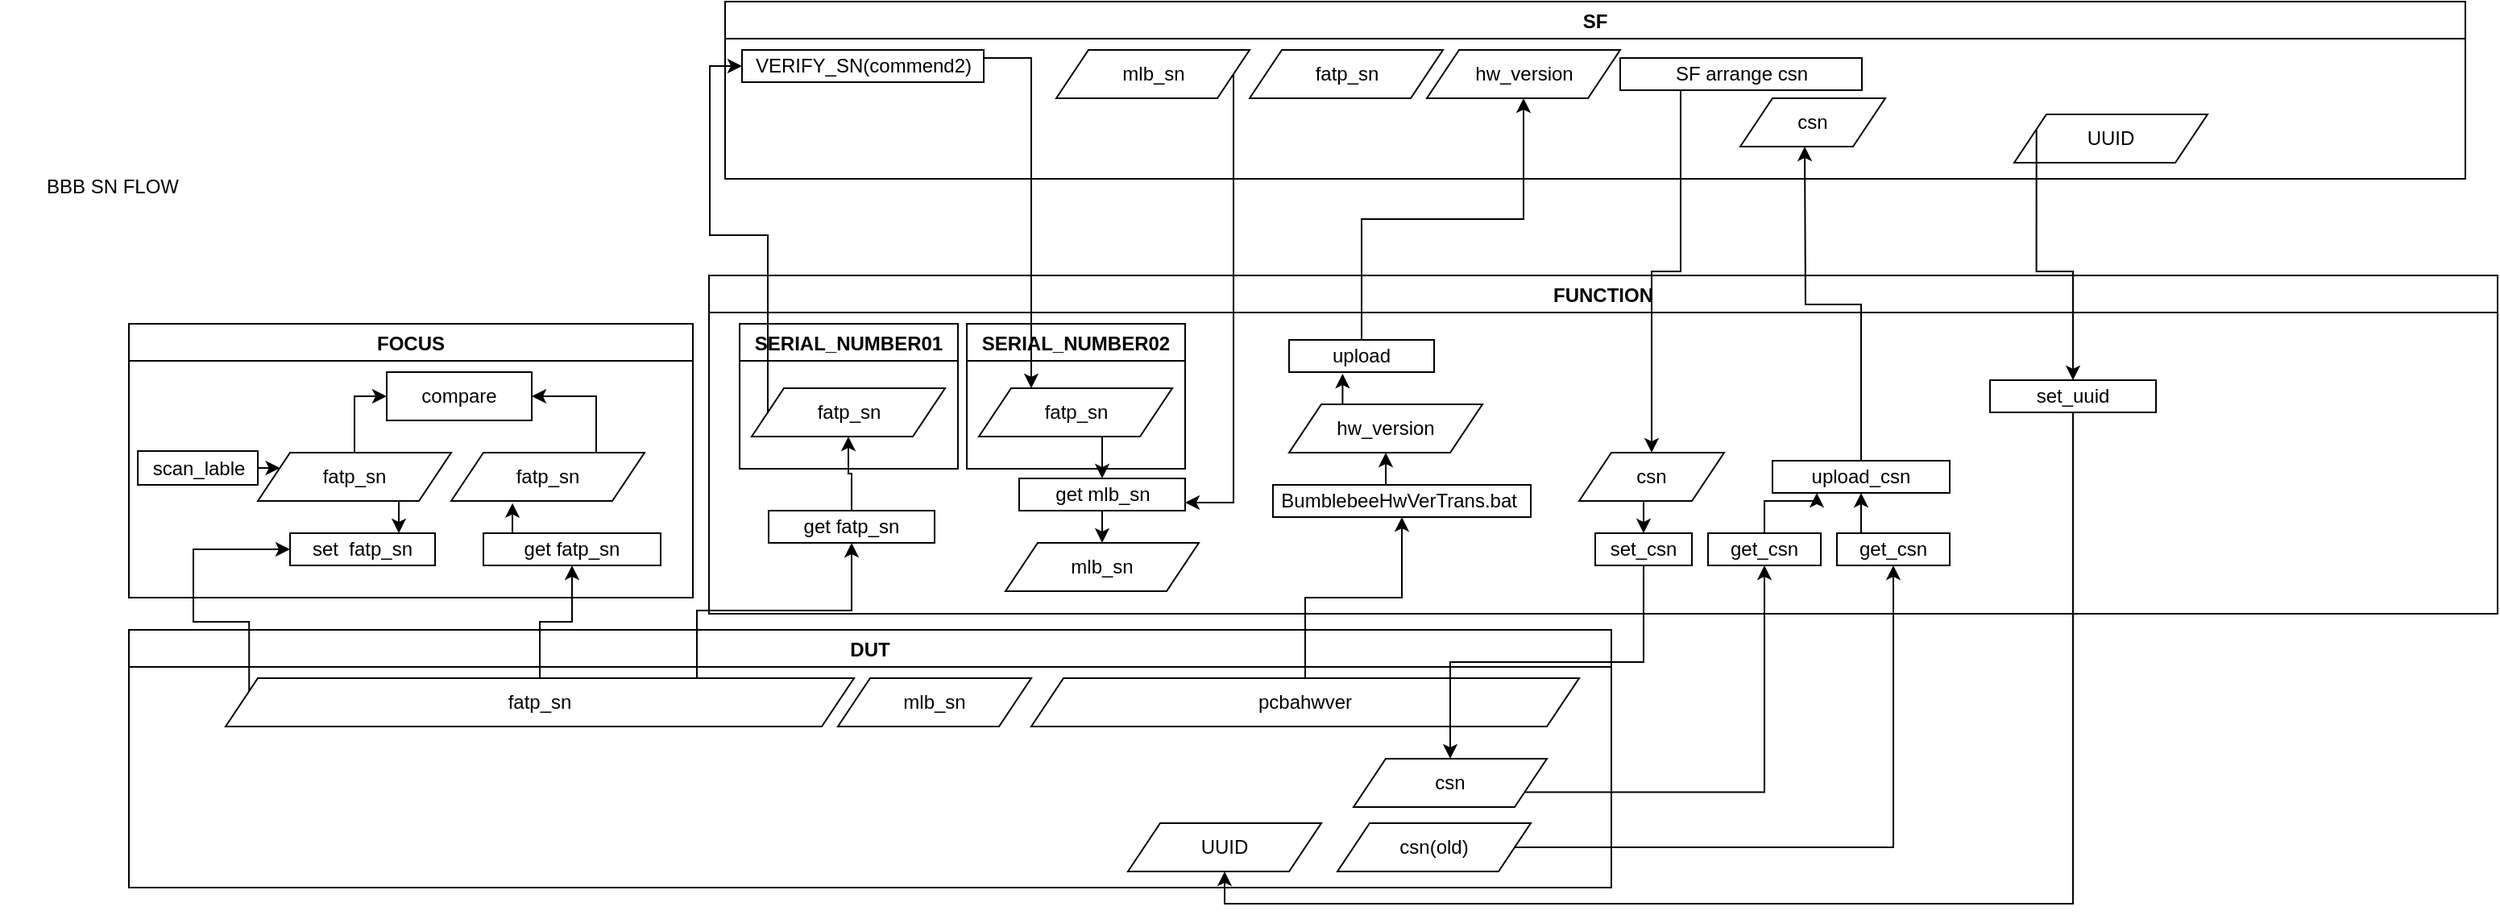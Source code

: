 <mxfile version="18.0.7" type="github">
  <diagram id="jAwa5ShCbrNglqhKO4Xl" name="Page-1">
    <mxGraphModel dx="782" dy="1502" grid="1" gridSize="10" guides="1" tooltips="1" connect="1" arrows="1" fold="1" page="1" pageScale="1" pageWidth="850" pageHeight="1100" math="0" shadow="0">
      <root>
        <mxCell id="0" />
        <mxCell id="1" parent="0" />
        <mxCell id="O35I1C1dOPDdeoK6O7DH-2" value="FOCUS" style="swimlane;startSize=23;" parent="1" vertex="1">
          <mxGeometry x="120" y="-330" width="350" height="170" as="geometry" />
        </mxCell>
        <mxCell id="O35I1C1dOPDdeoK6O7DH-11" value="set&amp;nbsp; fatp_sn" style="rounded=0;whiteSpace=wrap;html=1;" parent="O35I1C1dOPDdeoK6O7DH-2" vertex="1">
          <mxGeometry x="100" y="130" width="90" height="20" as="geometry" />
        </mxCell>
        <mxCell id="O35I1C1dOPDdeoK6O7DH-38" style="edgeStyle=orthogonalEdgeStyle;rounded=0;orthogonalLoop=1;jettySize=auto;html=1;exitX=0.25;exitY=0;exitDx=0;exitDy=0;entryX=0.317;entryY=1.044;entryDx=0;entryDy=0;entryPerimeter=0;" parent="O35I1C1dOPDdeoK6O7DH-2" source="O35I1C1dOPDdeoK6O7DH-24" target="O35I1C1dOPDdeoK6O7DH-37" edge="1">
          <mxGeometry relative="1" as="geometry" />
        </mxCell>
        <mxCell id="O35I1C1dOPDdeoK6O7DH-24" value="get fatp_sn" style="rounded=0;whiteSpace=wrap;html=1;" parent="O35I1C1dOPDdeoK6O7DH-2" vertex="1">
          <mxGeometry x="220" y="130" width="110" height="20" as="geometry" />
        </mxCell>
        <mxCell id="O35I1C1dOPDdeoK6O7DH-35" style="edgeStyle=orthogonalEdgeStyle;rounded=0;orthogonalLoop=1;jettySize=auto;html=1;exitX=0.5;exitY=1;exitDx=0;exitDy=0;entryX=0.75;entryY=0;entryDx=0;entryDy=0;" parent="O35I1C1dOPDdeoK6O7DH-2" source="O35I1C1dOPDdeoK6O7DH-33" target="O35I1C1dOPDdeoK6O7DH-11" edge="1">
          <mxGeometry relative="1" as="geometry" />
        </mxCell>
        <mxCell id="O35I1C1dOPDdeoK6O7DH-40" style="edgeStyle=orthogonalEdgeStyle;rounded=0;orthogonalLoop=1;jettySize=auto;html=1;exitX=0.5;exitY=0;exitDx=0;exitDy=0;entryX=0;entryY=0.5;entryDx=0;entryDy=0;" parent="O35I1C1dOPDdeoK6O7DH-2" source="O35I1C1dOPDdeoK6O7DH-33" target="O35I1C1dOPDdeoK6O7DH-39" edge="1">
          <mxGeometry relative="1" as="geometry" />
        </mxCell>
        <mxCell id="O35I1C1dOPDdeoK6O7DH-33" value="fatp_sn" style="shape=parallelogram;perimeter=parallelogramPerimeter;whiteSpace=wrap;html=1;fixedSize=1;" parent="O35I1C1dOPDdeoK6O7DH-2" vertex="1">
          <mxGeometry x="80" y="80" width="120" height="30" as="geometry" />
        </mxCell>
        <mxCell id="O35I1C1dOPDdeoK6O7DH-43" style="edgeStyle=orthogonalEdgeStyle;rounded=0;orthogonalLoop=1;jettySize=auto;html=1;exitX=0.75;exitY=0;exitDx=0;exitDy=0;entryX=1;entryY=0.5;entryDx=0;entryDy=0;" parent="O35I1C1dOPDdeoK6O7DH-2" source="O35I1C1dOPDdeoK6O7DH-37" target="O35I1C1dOPDdeoK6O7DH-39" edge="1">
          <mxGeometry relative="1" as="geometry" />
        </mxCell>
        <mxCell id="O35I1C1dOPDdeoK6O7DH-37" value="fatp_sn" style="shape=parallelogram;perimeter=parallelogramPerimeter;whiteSpace=wrap;html=1;fixedSize=1;" parent="O35I1C1dOPDdeoK6O7DH-2" vertex="1">
          <mxGeometry x="200" y="80" width="120" height="30" as="geometry" />
        </mxCell>
        <mxCell id="O35I1C1dOPDdeoK6O7DH-39" value="compare" style="rounded=0;whiteSpace=wrap;html=1;" parent="O35I1C1dOPDdeoK6O7DH-2" vertex="1">
          <mxGeometry x="160" y="30" width="90" height="30" as="geometry" />
        </mxCell>
        <mxCell id="O35I1C1dOPDdeoK6O7DH-4" value="BBB SN FLOW" style="text;html=1;strokeColor=none;fillColor=none;align=center;verticalAlign=middle;whiteSpace=wrap;rounded=0;" parent="1" vertex="1">
          <mxGeometry x="40" y="-430" width="140" height="30" as="geometry" />
        </mxCell>
        <mxCell id="O35I1C1dOPDdeoK6O7DH-12" value="SF" style="swimlane;" parent="1" vertex="1">
          <mxGeometry x="490" y="-530" width="1080" height="110" as="geometry" />
        </mxCell>
        <mxCell id="O35I1C1dOPDdeoK6O7DH-78" value="mlb_sn" style="shape=parallelogram;perimeter=parallelogramPerimeter;whiteSpace=wrap;html=1;fixedSize=1;" parent="O35I1C1dOPDdeoK6O7DH-12" vertex="1">
          <mxGeometry x="205.5" y="30" width="120" height="30" as="geometry" />
        </mxCell>
        <mxCell id="O35I1C1dOPDdeoK6O7DH-71" value="VERIFY_SN(commend2)" style="rounded=0;whiteSpace=wrap;html=1;" parent="O35I1C1dOPDdeoK6O7DH-12" vertex="1">
          <mxGeometry x="10.5" y="30" width="150" height="20" as="geometry" />
        </mxCell>
        <mxCell id="O35I1C1dOPDdeoK6O7DH-84" value="fatp_sn" style="shape=parallelogram;perimeter=parallelogramPerimeter;whiteSpace=wrap;html=1;fixedSize=1;" parent="O35I1C1dOPDdeoK6O7DH-12" vertex="1">
          <mxGeometry x="325.5" y="30" width="120" height="30" as="geometry" />
        </mxCell>
        <mxCell id="O35I1C1dOPDdeoK6O7DH-85" value="hw_version" style="shape=parallelogram;perimeter=parallelogramPerimeter;whiteSpace=wrap;html=1;fixedSize=1;" parent="O35I1C1dOPDdeoK6O7DH-12" vertex="1">
          <mxGeometry x="435.5" y="30" width="120" height="30" as="geometry" />
        </mxCell>
        <mxCell id="O35I1C1dOPDdeoK6O7DH-98" value="SF arrange csn" style="rounded=0;whiteSpace=wrap;html=1;" parent="O35I1C1dOPDdeoK6O7DH-12" vertex="1">
          <mxGeometry x="555.5" y="35" width="150" height="20" as="geometry" />
        </mxCell>
        <mxCell id="O35I1C1dOPDdeoK6O7DH-102" value="UUID" style="shape=parallelogram;perimeter=parallelogramPerimeter;whiteSpace=wrap;html=1;fixedSize=1;" parent="O35I1C1dOPDdeoK6O7DH-12" vertex="1">
          <mxGeometry x="800" y="70" width="120" height="30" as="geometry" />
        </mxCell>
        <mxCell id="O35I1C1dOPDdeoK6O7DH-125" value="csn" style="shape=parallelogram;perimeter=parallelogramPerimeter;whiteSpace=wrap;html=1;fixedSize=1;" parent="O35I1C1dOPDdeoK6O7DH-12" vertex="1">
          <mxGeometry x="630" y="60" width="90" height="30" as="geometry" />
        </mxCell>
        <mxCell id="O35I1C1dOPDdeoK6O7DH-19" value="DUT" style="swimlane;" parent="1" vertex="1">
          <mxGeometry x="120" y="-140" width="920" height="160" as="geometry" />
        </mxCell>
        <mxCell id="O35I1C1dOPDdeoK6O7DH-22" value="fatp_sn" style="shape=parallelogram;perimeter=parallelogramPerimeter;whiteSpace=wrap;html=1;fixedSize=1;" parent="O35I1C1dOPDdeoK6O7DH-19" vertex="1">
          <mxGeometry x="60" y="30" width="390" height="30" as="geometry" />
        </mxCell>
        <mxCell id="O35I1C1dOPDdeoK6O7DH-86" value="mlb_sn" style="shape=parallelogram;perimeter=parallelogramPerimeter;whiteSpace=wrap;html=1;fixedSize=1;" parent="O35I1C1dOPDdeoK6O7DH-19" vertex="1">
          <mxGeometry x="440" y="30" width="120" height="30" as="geometry" />
        </mxCell>
        <mxCell id="O35I1C1dOPDdeoK6O7DH-87" value="pcbahwver" style="shape=parallelogram;perimeter=parallelogramPerimeter;whiteSpace=wrap;html=1;fixedSize=1;" parent="O35I1C1dOPDdeoK6O7DH-19" vertex="1">
          <mxGeometry x="560" y="30" width="340" height="30" as="geometry" />
        </mxCell>
        <mxCell id="O35I1C1dOPDdeoK6O7DH-95" value="csn" style="shape=parallelogram;perimeter=parallelogramPerimeter;whiteSpace=wrap;html=1;fixedSize=1;" parent="O35I1C1dOPDdeoK6O7DH-19" vertex="1">
          <mxGeometry x="760" y="80" width="120" height="30" as="geometry" />
        </mxCell>
        <mxCell id="O35I1C1dOPDdeoK6O7DH-106" value="csn(old)" style="shape=parallelogram;perimeter=parallelogramPerimeter;whiteSpace=wrap;html=1;fixedSize=1;" parent="O35I1C1dOPDdeoK6O7DH-19" vertex="1">
          <mxGeometry x="750" y="120" width="120" height="30" as="geometry" />
        </mxCell>
        <mxCell id="O35I1C1dOPDdeoK6O7DH-108" value="UUID" style="shape=parallelogram;perimeter=parallelogramPerimeter;whiteSpace=wrap;html=1;fixedSize=1;" parent="O35I1C1dOPDdeoK6O7DH-19" vertex="1">
          <mxGeometry x="620" y="120" width="120" height="30" as="geometry" />
        </mxCell>
        <mxCell id="O35I1C1dOPDdeoK6O7DH-46" style="edgeStyle=orthogonalEdgeStyle;rounded=0;orthogonalLoop=1;jettySize=auto;html=1;exitX=1;exitY=0.5;exitDx=0;exitDy=0;entryX=0;entryY=0.25;entryDx=0;entryDy=0;" parent="1" source="O35I1C1dOPDdeoK6O7DH-25" target="O35I1C1dOPDdeoK6O7DH-33" edge="1">
          <mxGeometry relative="1" as="geometry" />
        </mxCell>
        <mxCell id="O35I1C1dOPDdeoK6O7DH-25" value="scan_lable" style="rounded=0;whiteSpace=wrap;html=1;" parent="1" vertex="1">
          <mxGeometry x="125.5" y="-251" width="74.5" height="21" as="geometry" />
        </mxCell>
        <mxCell id="O35I1C1dOPDdeoK6O7DH-45" style="edgeStyle=orthogonalEdgeStyle;rounded=0;orthogonalLoop=1;jettySize=auto;html=1;exitX=0.5;exitY=1;exitDx=0;exitDy=0;" parent="1" edge="1">
          <mxGeometry relative="1" as="geometry">
            <mxPoint x="153" y="-222" as="sourcePoint" />
            <mxPoint x="153" y="-222" as="targetPoint" />
          </mxGeometry>
        </mxCell>
        <mxCell id="O35I1C1dOPDdeoK6O7DH-47" value="FUNCTION" style="swimlane;startSize=23;" parent="1" vertex="1">
          <mxGeometry x="480" y="-360" width="1110" height="210" as="geometry" />
        </mxCell>
        <mxCell id="O35I1C1dOPDdeoK6O7DH-61" style="edgeStyle=orthogonalEdgeStyle;rounded=0;orthogonalLoop=1;jettySize=auto;html=1;exitX=0.5;exitY=0;exitDx=0;exitDy=0;" parent="O35I1C1dOPDdeoK6O7DH-47" source="O35I1C1dOPDdeoK6O7DH-48" target="O35I1C1dOPDdeoK6O7DH-53" edge="1">
          <mxGeometry relative="1" as="geometry" />
        </mxCell>
        <mxCell id="O35I1C1dOPDdeoK6O7DH-48" value="get fatp_sn" style="rounded=0;whiteSpace=wrap;html=1;" parent="O35I1C1dOPDdeoK6O7DH-47" vertex="1">
          <mxGeometry x="37" y="146" width="103" height="20" as="geometry" />
        </mxCell>
        <mxCell id="O35I1C1dOPDdeoK6O7DH-72" value="SERIAL_NUMBER01" style="swimlane;" parent="O35I1C1dOPDdeoK6O7DH-47" vertex="1">
          <mxGeometry x="19" y="30" width="135.5" height="90" as="geometry" />
        </mxCell>
        <mxCell id="O35I1C1dOPDdeoK6O7DH-53" value="fatp_sn" style="shape=parallelogram;perimeter=parallelogramPerimeter;whiteSpace=wrap;html=1;fixedSize=1;" parent="O35I1C1dOPDdeoK6O7DH-72" vertex="1">
          <mxGeometry x="7.5" y="40" width="120" height="30" as="geometry" />
        </mxCell>
        <mxCell id="O35I1C1dOPDdeoK6O7DH-75" value="SERIAL_NUMBER02" style="swimlane;" parent="O35I1C1dOPDdeoK6O7DH-47" vertex="1">
          <mxGeometry x="160" y="30" width="135.5" height="90" as="geometry" />
        </mxCell>
        <mxCell id="O35I1C1dOPDdeoK6O7DH-76" value="fatp_sn" style="shape=parallelogram;perimeter=parallelogramPerimeter;whiteSpace=wrap;html=1;fixedSize=1;" parent="O35I1C1dOPDdeoK6O7DH-75" vertex="1">
          <mxGeometry x="7.5" y="40" width="120" height="30" as="geometry" />
        </mxCell>
        <mxCell id="O35I1C1dOPDdeoK6O7DH-83" style="edgeStyle=orthogonalEdgeStyle;rounded=0;orthogonalLoop=1;jettySize=auto;html=1;exitX=0.5;exitY=1;exitDx=0;exitDy=0;entryX=0.5;entryY=0;entryDx=0;entryDy=0;" parent="O35I1C1dOPDdeoK6O7DH-47" source="O35I1C1dOPDdeoK6O7DH-79" target="O35I1C1dOPDdeoK6O7DH-82" edge="1">
          <mxGeometry relative="1" as="geometry" />
        </mxCell>
        <mxCell id="O35I1C1dOPDdeoK6O7DH-79" value="get mlb_sn" style="rounded=0;whiteSpace=wrap;html=1;" parent="O35I1C1dOPDdeoK6O7DH-47" vertex="1">
          <mxGeometry x="192.5" y="126" width="103" height="20" as="geometry" />
        </mxCell>
        <mxCell id="O35I1C1dOPDdeoK6O7DH-80" style="edgeStyle=orthogonalEdgeStyle;rounded=0;orthogonalLoop=1;jettySize=auto;html=1;exitX=0.5;exitY=1;exitDx=0;exitDy=0;entryX=0.5;entryY=0;entryDx=0;entryDy=0;" parent="O35I1C1dOPDdeoK6O7DH-47" source="O35I1C1dOPDdeoK6O7DH-76" target="O35I1C1dOPDdeoK6O7DH-79" edge="1">
          <mxGeometry relative="1" as="geometry" />
        </mxCell>
        <mxCell id="O35I1C1dOPDdeoK6O7DH-82" value="mlb_sn" style="shape=parallelogram;perimeter=parallelogramPerimeter;whiteSpace=wrap;html=1;fixedSize=1;" parent="O35I1C1dOPDdeoK6O7DH-47" vertex="1">
          <mxGeometry x="184" y="166" width="120" height="30" as="geometry" />
        </mxCell>
        <mxCell id="O35I1C1dOPDdeoK6O7DH-91" style="edgeStyle=orthogonalEdgeStyle;rounded=0;orthogonalLoop=1;jettySize=auto;html=1;exitX=0.5;exitY=0;exitDx=0;exitDy=0;entryX=0.5;entryY=1;entryDx=0;entryDy=0;" parent="O35I1C1dOPDdeoK6O7DH-47" source="O35I1C1dOPDdeoK6O7DH-88" target="O35I1C1dOPDdeoK6O7DH-90" edge="1">
          <mxGeometry relative="1" as="geometry" />
        </mxCell>
        <mxCell id="O35I1C1dOPDdeoK6O7DH-88" value="BumblebeeHwVerTrans.bat&amp;nbsp;" style="rounded=0;whiteSpace=wrap;html=1;" parent="O35I1C1dOPDdeoK6O7DH-47" vertex="1">
          <mxGeometry x="350" y="130" width="160" height="20" as="geometry" />
        </mxCell>
        <mxCell id="O35I1C1dOPDdeoK6O7DH-94" style="edgeStyle=orthogonalEdgeStyle;rounded=0;orthogonalLoop=1;jettySize=auto;html=1;exitX=0.5;exitY=0;exitDx=0;exitDy=0;entryX=0.369;entryY=1.05;entryDx=0;entryDy=0;entryPerimeter=0;" parent="O35I1C1dOPDdeoK6O7DH-47" source="O35I1C1dOPDdeoK6O7DH-90" target="O35I1C1dOPDdeoK6O7DH-93" edge="1">
          <mxGeometry relative="1" as="geometry" />
        </mxCell>
        <mxCell id="O35I1C1dOPDdeoK6O7DH-90" value="hw_version" style="shape=parallelogram;perimeter=parallelogramPerimeter;whiteSpace=wrap;html=1;fixedSize=1;" parent="O35I1C1dOPDdeoK6O7DH-47" vertex="1">
          <mxGeometry x="360" y="80" width="120" height="30" as="geometry" />
        </mxCell>
        <mxCell id="O35I1C1dOPDdeoK6O7DH-93" value="upload" style="rounded=0;whiteSpace=wrap;html=1;" parent="O35I1C1dOPDdeoK6O7DH-47" vertex="1">
          <mxGeometry x="360" y="40" width="90" height="20" as="geometry" />
        </mxCell>
        <mxCell id="O35I1C1dOPDdeoK6O7DH-104" style="edgeStyle=orthogonalEdgeStyle;rounded=0;orthogonalLoop=1;jettySize=auto;html=1;exitX=0.5;exitY=1;exitDx=0;exitDy=0;entryX=0.5;entryY=0;entryDx=0;entryDy=0;" parent="O35I1C1dOPDdeoK6O7DH-47" target="O35I1C1dOPDdeoK6O7DH-103" edge="1">
          <mxGeometry relative="1" as="geometry">
            <mxPoint x="601.5" y="140" as="sourcePoint" />
          </mxGeometry>
        </mxCell>
        <mxCell id="O35I1C1dOPDdeoK6O7DH-103" value="set_csn" style="rounded=0;whiteSpace=wrap;html=1;" parent="O35I1C1dOPDdeoK6O7DH-47" vertex="1">
          <mxGeometry x="550" y="160" width="60" height="20" as="geometry" />
        </mxCell>
        <mxCell id="O35I1C1dOPDdeoK6O7DH-107" value="set_uuid" style="rounded=0;whiteSpace=wrap;html=1;" parent="O35I1C1dOPDdeoK6O7DH-47" vertex="1">
          <mxGeometry x="795" y="65" width="103" height="20" as="geometry" />
        </mxCell>
        <mxCell id="O35I1C1dOPDdeoK6O7DH-122" style="edgeStyle=orthogonalEdgeStyle;rounded=0;orthogonalLoop=1;jettySize=auto;html=1;exitX=0.5;exitY=0;exitDx=0;exitDy=0;entryX=0.25;entryY=1;entryDx=0;entryDy=0;" parent="O35I1C1dOPDdeoK6O7DH-47" source="O35I1C1dOPDdeoK6O7DH-112" target="O35I1C1dOPDdeoK6O7DH-121" edge="1">
          <mxGeometry relative="1" as="geometry" />
        </mxCell>
        <mxCell id="O35I1C1dOPDdeoK6O7DH-112" value="get_csn" style="rounded=0;whiteSpace=wrap;html=1;" parent="O35I1C1dOPDdeoK6O7DH-47" vertex="1">
          <mxGeometry x="620" y="160" width="70" height="20" as="geometry" />
        </mxCell>
        <mxCell id="O35I1C1dOPDdeoK6O7DH-115" value="csn" style="shape=parallelogram;perimeter=parallelogramPerimeter;whiteSpace=wrap;html=1;fixedSize=1;" parent="O35I1C1dOPDdeoK6O7DH-47" vertex="1">
          <mxGeometry x="540" y="110" width="90" height="30" as="geometry" />
        </mxCell>
        <mxCell id="O35I1C1dOPDdeoK6O7DH-123" style="edgeStyle=orthogonalEdgeStyle;rounded=0;orthogonalLoop=1;jettySize=auto;html=1;exitX=0.25;exitY=0;exitDx=0;exitDy=0;entryX=0.5;entryY=1;entryDx=0;entryDy=0;" parent="O35I1C1dOPDdeoK6O7DH-47" source="O35I1C1dOPDdeoK6O7DH-119" target="O35I1C1dOPDdeoK6O7DH-121" edge="1">
          <mxGeometry relative="1" as="geometry" />
        </mxCell>
        <mxCell id="O35I1C1dOPDdeoK6O7DH-119" value="get_csn" style="rounded=0;whiteSpace=wrap;html=1;" parent="O35I1C1dOPDdeoK6O7DH-47" vertex="1">
          <mxGeometry x="700" y="160" width="70" height="20" as="geometry" />
        </mxCell>
        <mxCell id="O35I1C1dOPDdeoK6O7DH-121" value="upload_csn" style="rounded=0;whiteSpace=wrap;html=1;" parent="O35I1C1dOPDdeoK6O7DH-47" vertex="1">
          <mxGeometry x="660" y="115" width="110" height="20" as="geometry" />
        </mxCell>
        <mxCell id="O35I1C1dOPDdeoK6O7DH-57" style="edgeStyle=orthogonalEdgeStyle;rounded=0;orthogonalLoop=1;jettySize=auto;html=1;exitX=0;exitY=0.25;exitDx=0;exitDy=0;entryX=0;entryY=0.5;entryDx=0;entryDy=0;" parent="1" source="O35I1C1dOPDdeoK6O7DH-22" target="O35I1C1dOPDdeoK6O7DH-11" edge="1">
          <mxGeometry relative="1" as="geometry" />
        </mxCell>
        <mxCell id="O35I1C1dOPDdeoK6O7DH-59" style="edgeStyle=orthogonalEdgeStyle;rounded=0;orthogonalLoop=1;jettySize=auto;html=1;exitX=0.5;exitY=0;exitDx=0;exitDy=0;entryX=0.5;entryY=1;entryDx=0;entryDy=0;" parent="1" source="O35I1C1dOPDdeoK6O7DH-22" target="O35I1C1dOPDdeoK6O7DH-24" edge="1">
          <mxGeometry relative="1" as="geometry" />
        </mxCell>
        <mxCell id="O35I1C1dOPDdeoK6O7DH-60" style="edgeStyle=orthogonalEdgeStyle;rounded=0;orthogonalLoop=1;jettySize=auto;html=1;exitX=0.75;exitY=0;exitDx=0;exitDy=0;" parent="1" source="O35I1C1dOPDdeoK6O7DH-22" target="O35I1C1dOPDdeoK6O7DH-48" edge="1">
          <mxGeometry relative="1" as="geometry" />
        </mxCell>
        <mxCell id="O35I1C1dOPDdeoK6O7DH-73" style="edgeStyle=orthogonalEdgeStyle;rounded=0;orthogonalLoop=1;jettySize=auto;html=1;exitX=0;exitY=0.5;exitDx=0;exitDy=0;entryX=0;entryY=0.5;entryDx=0;entryDy=0;" parent="1" source="O35I1C1dOPDdeoK6O7DH-53" target="O35I1C1dOPDdeoK6O7DH-71" edge="1">
          <mxGeometry relative="1" as="geometry" />
        </mxCell>
        <mxCell id="O35I1C1dOPDdeoK6O7DH-77" style="edgeStyle=orthogonalEdgeStyle;rounded=0;orthogonalLoop=1;jettySize=auto;html=1;exitX=1;exitY=0.25;exitDx=0;exitDy=0;" parent="1" source="O35I1C1dOPDdeoK6O7DH-71" target="O35I1C1dOPDdeoK6O7DH-76" edge="1">
          <mxGeometry relative="1" as="geometry">
            <Array as="points">
              <mxPoint x="680" y="-495" />
            </Array>
          </mxGeometry>
        </mxCell>
        <mxCell id="O35I1C1dOPDdeoK6O7DH-81" style="edgeStyle=orthogonalEdgeStyle;rounded=0;orthogonalLoop=1;jettySize=auto;html=1;exitX=1;exitY=0.5;exitDx=0;exitDy=0;entryX=1;entryY=0.75;entryDx=0;entryDy=0;" parent="1" source="O35I1C1dOPDdeoK6O7DH-78" target="O35I1C1dOPDdeoK6O7DH-79" edge="1">
          <mxGeometry relative="1" as="geometry" />
        </mxCell>
        <mxCell id="O35I1C1dOPDdeoK6O7DH-89" style="edgeStyle=orthogonalEdgeStyle;rounded=0;orthogonalLoop=1;jettySize=auto;html=1;exitX=0.5;exitY=0;exitDx=0;exitDy=0;entryX=0.5;entryY=1;entryDx=0;entryDy=0;" parent="1" source="O35I1C1dOPDdeoK6O7DH-87" target="O35I1C1dOPDdeoK6O7DH-88" edge="1">
          <mxGeometry relative="1" as="geometry" />
        </mxCell>
        <mxCell id="O35I1C1dOPDdeoK6O7DH-92" style="edgeStyle=orthogonalEdgeStyle;rounded=0;orthogonalLoop=1;jettySize=auto;html=1;exitX=0.5;exitY=0;exitDx=0;exitDy=0;entryX=0.5;entryY=1;entryDx=0;entryDy=0;" parent="1" source="O35I1C1dOPDdeoK6O7DH-93" target="O35I1C1dOPDdeoK6O7DH-85" edge="1">
          <mxGeometry relative="1" as="geometry" />
        </mxCell>
        <mxCell id="O35I1C1dOPDdeoK6O7DH-100" style="edgeStyle=orthogonalEdgeStyle;rounded=0;orthogonalLoop=1;jettySize=auto;html=1;exitX=0.25;exitY=1;exitDx=0;exitDy=0;" parent="1" source="O35I1C1dOPDdeoK6O7DH-98" target="O35I1C1dOPDdeoK6O7DH-115" edge="1">
          <mxGeometry relative="1" as="geometry">
            <mxPoint x="1080" y="-445" as="sourcePoint" />
            <mxPoint x="1030" y="-225" as="targetPoint" />
          </mxGeometry>
        </mxCell>
        <mxCell id="O35I1C1dOPDdeoK6O7DH-109" style="edgeStyle=orthogonalEdgeStyle;rounded=0;orthogonalLoop=1;jettySize=auto;html=1;exitX=0;exitY=0.25;exitDx=0;exitDy=0;entryX=0.5;entryY=0;entryDx=0;entryDy=0;" parent="1" source="O35I1C1dOPDdeoK6O7DH-102" target="O35I1C1dOPDdeoK6O7DH-107" edge="1">
          <mxGeometry relative="1" as="geometry" />
        </mxCell>
        <mxCell id="O35I1C1dOPDdeoK6O7DH-110" style="edgeStyle=orthogonalEdgeStyle;rounded=0;orthogonalLoop=1;jettySize=auto;html=1;exitX=0.5;exitY=1;exitDx=0;exitDy=0;entryX=0.5;entryY=1;entryDx=0;entryDy=0;" parent="1" source="O35I1C1dOPDdeoK6O7DH-107" target="O35I1C1dOPDdeoK6O7DH-108" edge="1">
          <mxGeometry relative="1" as="geometry" />
        </mxCell>
        <mxCell id="O35I1C1dOPDdeoK6O7DH-113" style="edgeStyle=orthogonalEdgeStyle;rounded=0;orthogonalLoop=1;jettySize=auto;html=1;exitX=1;exitY=0.75;exitDx=0;exitDy=0;" parent="1" source="O35I1C1dOPDdeoK6O7DH-95" target="O35I1C1dOPDdeoK6O7DH-112" edge="1">
          <mxGeometry relative="1" as="geometry" />
        </mxCell>
        <mxCell id="O35I1C1dOPDdeoK6O7DH-116" style="edgeStyle=orthogonalEdgeStyle;rounded=0;orthogonalLoop=1;jettySize=auto;html=1;exitX=0.5;exitY=1;exitDx=0;exitDy=0;entryX=0.5;entryY=0;entryDx=0;entryDy=0;" parent="1" source="O35I1C1dOPDdeoK6O7DH-103" target="O35I1C1dOPDdeoK6O7DH-95" edge="1">
          <mxGeometry relative="1" as="geometry">
            <mxPoint x="930" y="-20" as="targetPoint" />
          </mxGeometry>
        </mxCell>
        <mxCell id="O35I1C1dOPDdeoK6O7DH-120" style="edgeStyle=orthogonalEdgeStyle;rounded=0;orthogonalLoop=1;jettySize=auto;html=1;exitX=1;exitY=0.5;exitDx=0;exitDy=0;entryX=0.5;entryY=1;entryDx=0;entryDy=0;" parent="1" source="O35I1C1dOPDdeoK6O7DH-106" target="O35I1C1dOPDdeoK6O7DH-119" edge="1">
          <mxGeometry relative="1" as="geometry" />
        </mxCell>
        <mxCell id="O35I1C1dOPDdeoK6O7DH-124" style="edgeStyle=orthogonalEdgeStyle;rounded=0;orthogonalLoop=1;jettySize=auto;html=1;exitX=0.5;exitY=0;exitDx=0;exitDy=0;" parent="1" source="O35I1C1dOPDdeoK6O7DH-121" edge="1">
          <mxGeometry relative="1" as="geometry">
            <mxPoint x="1160" y="-440" as="targetPoint" />
          </mxGeometry>
        </mxCell>
      </root>
    </mxGraphModel>
  </diagram>
</mxfile>
